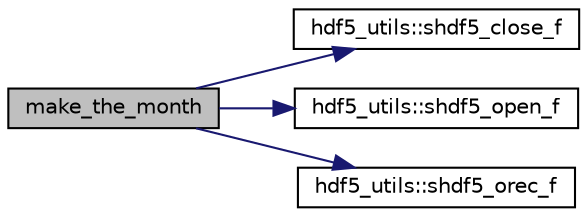 digraph "make_the_month"
{
 // LATEX_PDF_SIZE
  edge [fontname="Helvetica",fontsize="10",labelfontname="Helvetica",labelfontsize="10"];
  node [fontname="Helvetica",fontsize="10",shape=record];
  rankdir="LR";
  Node1 [label="make_the_month",height=0.2,width=0.4,color="black", fillcolor="grey75", style="filled", fontcolor="black",tooltip=" "];
  Node1 -> Node2 [color="midnightblue",fontsize="10",style="solid",fontname="Helvetica"];
  Node2 [label="hdf5_utils::shdf5_close_f",height=0.2,width=0.4,color="black", fillcolor="white", style="filled",URL="$namespacehdf5__utils.html#aced9a0b34d2b1e59a1867be622a7c8a4",tooltip="Subroutine that closes HD5 file."];
  Node1 -> Node3 [color="midnightblue",fontsize="10",style="solid",fontname="Helvetica"];
  Node3 [label="hdf5_utils::shdf5_open_f",height=0.2,width=0.4,color="black", fillcolor="white", style="filled",URL="$namespacehdf5__utils.html#ab621eee22271edfd3bf37b44d5b657e6",tooltip=" "];
  Node1 -> Node4 [color="midnightblue",fontsize="10",style="solid",fontname="Helvetica"];
  Node4 [label="hdf5_utils::shdf5_orec_f",height=0.2,width=0.4,color="black", fillcolor="white", style="filled",URL="$namespacehdf5__utils.html#a2ede1f04f554f0906040f2802b2ccbd3",tooltip=" "];
}
